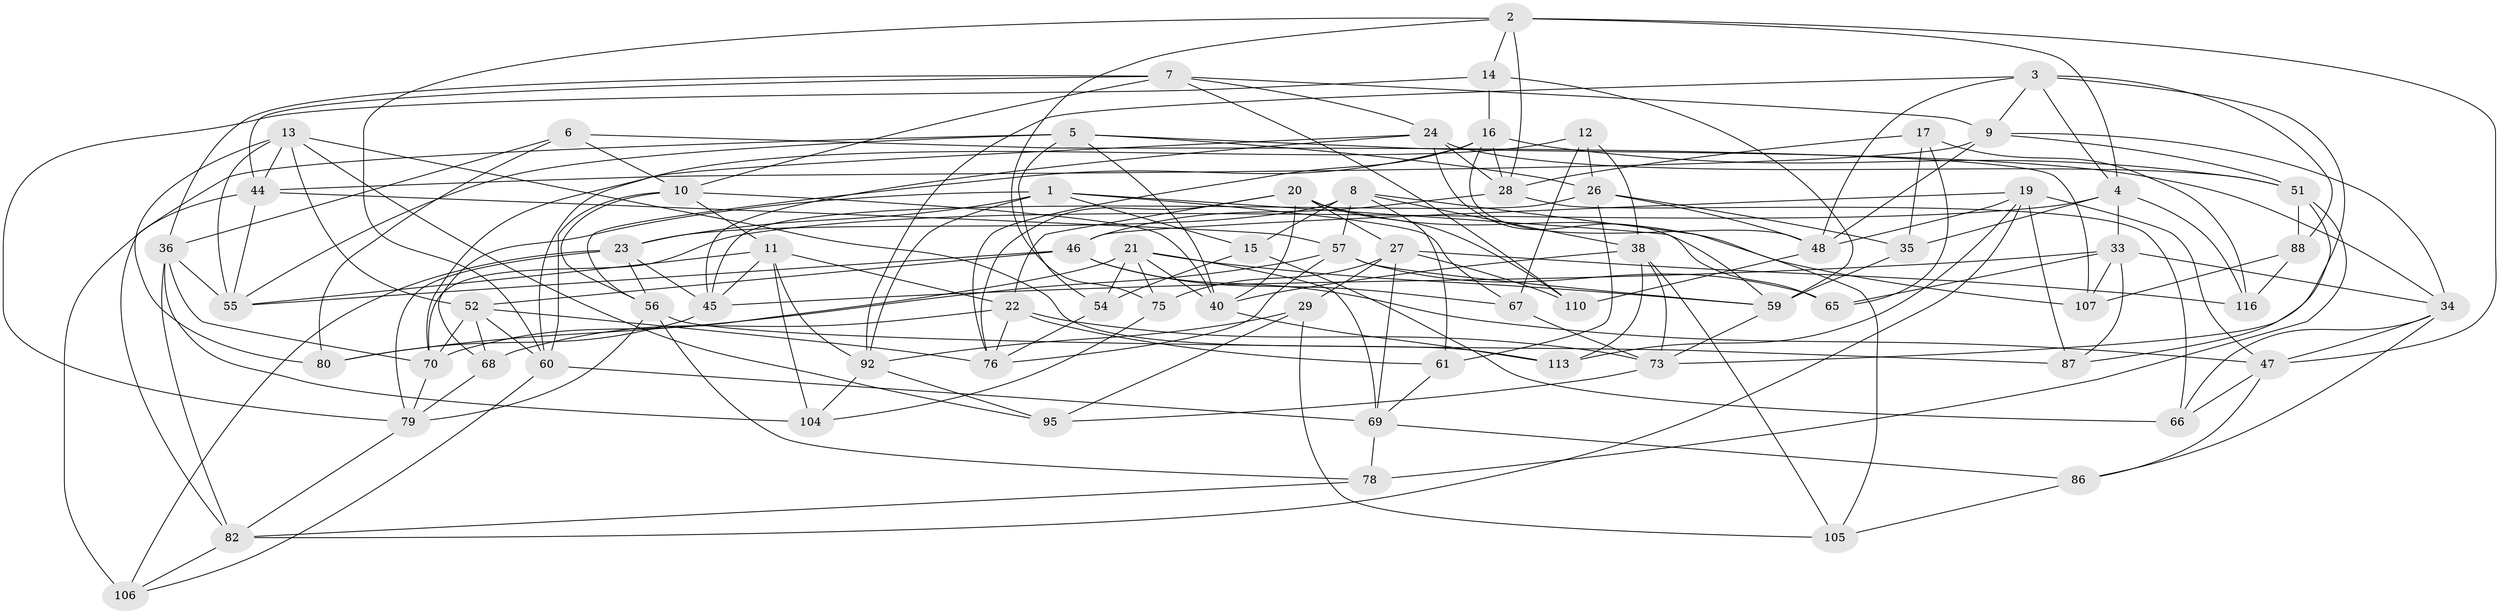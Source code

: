 // Generated by graph-tools (version 1.1) at 2025/24/03/03/25 07:24:28]
// undirected, 72 vertices, 189 edges
graph export_dot {
graph [start="1"]
  node [color=gray90,style=filled];
  1 [super="+37"];
  2 [super="+50"];
  3 [super="+98"];
  4 [super="+89"];
  5 [super="+18"];
  6;
  7 [super="+41"];
  8 [super="+42"];
  9 [super="+74"];
  10 [super="+25"];
  11 [super="+62"];
  12;
  13 [super="+32"];
  14;
  15;
  16 [super="+31"];
  17;
  19 [super="+39"];
  20 [super="+43"];
  21 [super="+115"];
  22 [super="+81"];
  23 [super="+71"];
  24 [super="+30"];
  26 [super="+93"];
  27 [super="+64"];
  28 [super="+72"];
  29;
  33 [super="+101"];
  34 [super="+109"];
  35;
  36 [super="+96"];
  38 [super="+58"];
  40 [super="+49"];
  44 [super="+91"];
  45 [super="+100"];
  46 [super="+112"];
  47 [super="+77"];
  48 [super="+99"];
  51 [super="+53"];
  52 [super="+103"];
  54;
  55 [super="+63"];
  56 [super="+83"];
  57 [super="+111"];
  59 [super="+85"];
  60 [super="+94"];
  61;
  65;
  66;
  67;
  68;
  69 [super="+90"];
  70 [super="+84"];
  73 [super="+102"];
  75;
  76 [super="+114"];
  78;
  79 [super="+97"];
  80;
  82 [super="+117"];
  86;
  87;
  88;
  92 [super="+108"];
  95;
  104;
  105;
  106;
  107;
  110;
  113;
  116;
  1 -- 65;
  1 -- 67;
  1 -- 92;
  1 -- 68;
  1 -- 15;
  1 -- 23;
  2 -- 4;
  2 -- 75;
  2 -- 14;
  2 -- 47;
  2 -- 28;
  2 -- 60;
  3 -- 92;
  3 -- 88;
  3 -- 4;
  3 -- 73;
  3 -- 9;
  3 -- 48;
  4 -- 35;
  4 -- 116;
  4 -- 70;
  4 -- 33;
  5 -- 54;
  5 -- 26;
  5 -- 40;
  5 -- 82;
  5 -- 55;
  5 -- 34;
  6 -- 10;
  6 -- 107;
  6 -- 36;
  6 -- 80;
  7 -- 110;
  7 -- 9;
  7 -- 24;
  7 -- 10;
  7 -- 44;
  7 -- 36;
  8 -- 105;
  8 -- 38;
  8 -- 15;
  8 -- 57;
  8 -- 61;
  8 -- 23;
  9 -- 48;
  9 -- 51;
  9 -- 44;
  9 -- 34;
  10 -- 56;
  10 -- 40;
  10 -- 60;
  10 -- 11;
  11 -- 45;
  11 -- 55;
  11 -- 92;
  11 -- 104;
  11 -- 22;
  12 -- 67;
  12 -- 26;
  12 -- 38;
  12 -- 70;
  13 -- 113;
  13 -- 80;
  13 -- 95;
  13 -- 52;
  13 -- 44;
  13 -- 55;
  14 -- 59;
  14 -- 16;
  14 -- 79;
  15 -- 54;
  15 -- 66;
  16 -- 48;
  16 -- 28;
  16 -- 56;
  16 -- 51;
  16 -- 76;
  17 -- 65;
  17 -- 116;
  17 -- 35;
  17 -- 28;
  19 -- 46;
  19 -- 47;
  19 -- 113;
  19 -- 48;
  19 -- 82;
  19 -- 87;
  20 -- 107;
  20 -- 76;
  20 -- 40;
  20 -- 110;
  20 -- 27;
  20 -- 22;
  21 -- 54;
  21 -- 75;
  21 -- 69;
  21 -- 40;
  21 -- 59;
  21 -- 70;
  22 -- 61;
  22 -- 73;
  22 -- 68;
  22 -- 76;
  23 -- 45;
  23 -- 56;
  23 -- 106;
  23 -- 79;
  24 -- 51;
  24 -- 59;
  24 -- 28;
  24 -- 45;
  24 -- 60;
  26 -- 35;
  26 -- 61;
  26 -- 48;
  26 -- 45;
  27 -- 116;
  27 -- 29;
  27 -- 69;
  27 -- 75;
  27 -- 110;
  28 -- 66;
  28 -- 46;
  29 -- 92;
  29 -- 95;
  29 -- 105;
  33 -- 45;
  33 -- 87;
  33 -- 65;
  33 -- 107;
  33 -- 34;
  34 -- 86;
  34 -- 47;
  34 -- 66;
  35 -- 59;
  36 -- 104;
  36 -- 82;
  36 -- 55;
  36 -- 70;
  38 -- 105;
  38 -- 40;
  38 -- 113;
  38 -- 73;
  40 -- 113;
  44 -- 106;
  44 -- 55;
  44 -- 57;
  45 -- 80;
  46 -- 47;
  46 -- 67;
  46 -- 52;
  46 -- 55;
  47 -- 66;
  47 -- 86;
  48 -- 110;
  51 -- 87;
  51 -- 78;
  51 -- 88;
  52 -- 70;
  52 -- 68;
  52 -- 76;
  52 -- 60;
  54 -- 76;
  56 -- 87;
  56 -- 78;
  56 -- 79;
  57 -- 80;
  57 -- 76;
  57 -- 65;
  57 -- 59;
  59 -- 73;
  60 -- 106;
  60 -- 69;
  61 -- 69;
  67 -- 73;
  68 -- 79;
  69 -- 78;
  69 -- 86;
  70 -- 79;
  73 -- 95;
  75 -- 104;
  78 -- 82;
  79 -- 82;
  82 -- 106;
  86 -- 105;
  88 -- 116;
  88 -- 107;
  92 -- 95;
  92 -- 104;
}
